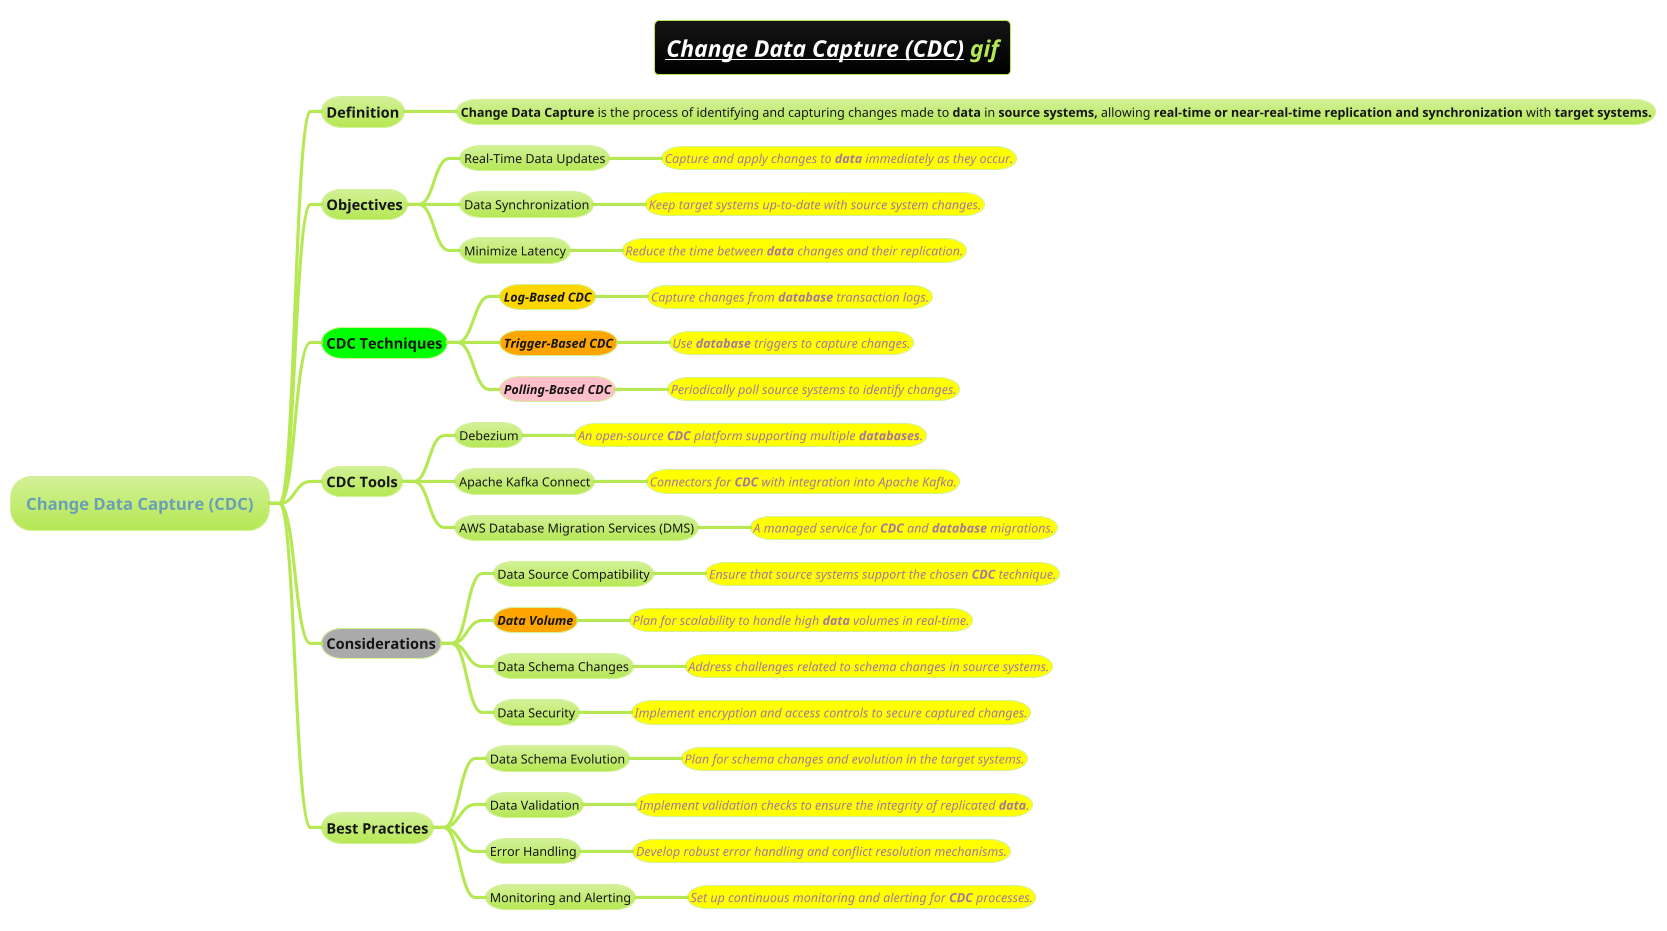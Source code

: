 @startmindmap
title =<i><size:18>[[docs/AI-ML-DL-Data-Science-and-BigData/data-science/data-engineering/data-pipeline/gif/change-data-capture.adoc Change Data Capture (CDC)]] gif
!theme hacker

* Change Data Capture (CDC)
** Definition
*** <size:12>**Change Data Capture** is the process of identifying and capturing changes made to **data** in **source systems,** allowing **real-time or near-real-time replication and synchronization** with **target systems.**

** Objectives
*** Real-Time Data Updates
****[#yellow] <i><size:12>Capture and apply changes to **data** immediately as they occur.
*** Data Synchronization
****[#yellow] <i><size:12>Keep target systems up-to-date with source system changes.
*** Minimize Latency
****[#yellow] <i><size:12>Reduce the time between **data** changes and their replication.

**[#lime] CDC Techniques
***[#gold] <i><b>Log-Based CDC
****[#yellow] <i><size:12>Capture changes from **database** transaction logs.
***[#orange] <i><b>Trigger-Based CDC
****[#yellow] <i><size:12>Use **database** triggers to capture changes.
***[#pink] <i><b>Polling-Based CDC
****[#yellow] <i><size:12>Periodically poll source systems to identify changes.

** CDC Tools
*** Debezium
****[#yellow] <i><size:12>An open-source **CDC** platform supporting multiple **databases**.
*** Apache Kafka Connect
****[#yellow] <i><size:12>Connectors for **CDC** with integration into Apache Kafka.
*** AWS Database Migration Services (DMS)
****[#yellow] <i><size:12>A managed service for **CDC** and **database** migrations.

**[#a] Considerations
*** Data Source Compatibility
****[#yellow] <i><size:12>Ensure that source systems support the chosen **CDC** technique.
***[#orange] <i><b>Data Volume
****[#yellow] <i><size:12>Plan for scalability to handle high **data** volumes in real-time.
*** Data Schema Changes
****[#yellow] <i><size:12>Address challenges related to schema changes in source systems.

*** Data Security
****[#yellow] <i><size:12>Implement encryption and access controls to secure captured changes.

** Best Practices
*** Data Schema Evolution
****[#yellow] <i><size:12>Plan for schema changes and evolution in the target systems.
*** Data Validation
****[#yellow] <i><size:12>Implement validation checks to ensure the integrity of replicated **data**.
*** Error Handling
****[#yellow] <i><size:12>Develop robust error handling and conflict resolution mechanisms.
*** Monitoring and Alerting
****[#yellow] <i><size:12>Set up continuous monitoring and alerting for **CDC** processes.

@endmindmap
